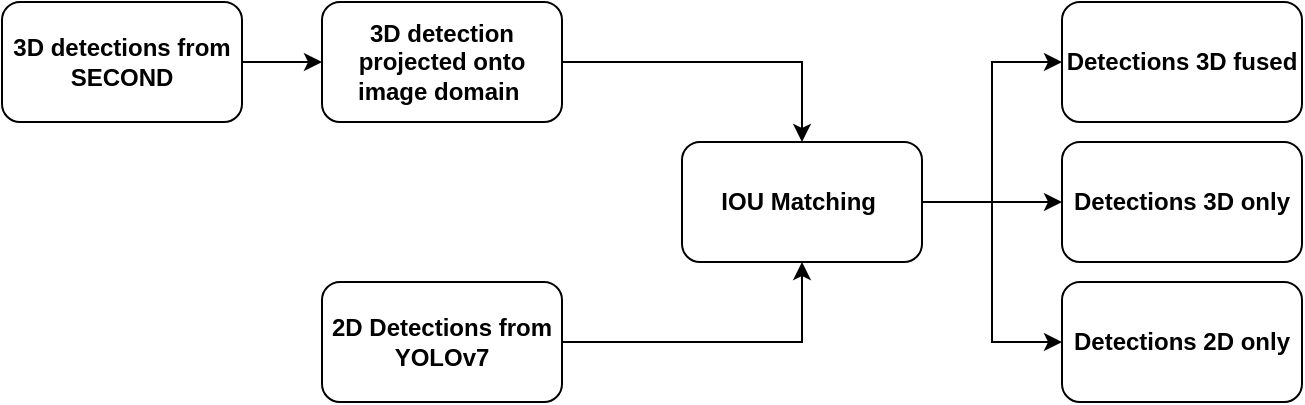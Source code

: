 <mxfile version="22.0.0" type="github">
  <diagram name="Page-1" id="1zDlA2JxuWpXYPMDUVVL">
    <mxGraphModel dx="1138" dy="751" grid="1" gridSize="10" guides="1" tooltips="1" connect="1" arrows="1" fold="1" page="1" pageScale="1" pageWidth="850" pageHeight="1100" math="0" shadow="0">
      <root>
        <mxCell id="0" />
        <mxCell id="1" parent="0" />
        <mxCell id="KCtC4ts-CRCc6Swi7QtN-26" value="" style="edgeStyle=orthogonalEdgeStyle;rounded=0;orthogonalLoop=1;jettySize=auto;html=1;" edge="1" parent="1" source="KCtC4ts-CRCc6Swi7QtN-1" target="KCtC4ts-CRCc6Swi7QtN-24">
          <mxGeometry relative="1" as="geometry" />
        </mxCell>
        <mxCell id="KCtC4ts-CRCc6Swi7QtN-1" value="3D detections from SECOND" style="rounded=1;whiteSpace=wrap;html=1;shadow=0;strokeColor=#000000;fontStyle=1" vertex="1" parent="1">
          <mxGeometry x="120" y="170" width="120" height="60" as="geometry" />
        </mxCell>
        <mxCell id="KCtC4ts-CRCc6Swi7QtN-6" style="edgeStyle=orthogonalEdgeStyle;rounded=0;orthogonalLoop=1;jettySize=auto;html=1;exitX=1;exitY=0.5;exitDx=0;exitDy=0;entryX=0.5;entryY=1;entryDx=0;entryDy=0;shadow=0;strokeColor=#000000;fontStyle=1" edge="1" parent="1" source="KCtC4ts-CRCc6Swi7QtN-2" target="KCtC4ts-CRCc6Swi7QtN-4">
          <mxGeometry relative="1" as="geometry" />
        </mxCell>
        <mxCell id="KCtC4ts-CRCc6Swi7QtN-2" value="2D Detections from YOLOv7" style="rounded=1;whiteSpace=wrap;html=1;shadow=0;strokeColor=#000000;fontStyle=1" vertex="1" parent="1">
          <mxGeometry x="280" y="310" width="120" height="60" as="geometry" />
        </mxCell>
        <mxCell id="KCtC4ts-CRCc6Swi7QtN-15" style="edgeStyle=orthogonalEdgeStyle;rounded=0;orthogonalLoop=1;jettySize=auto;html=1;exitX=1;exitY=0.5;exitDx=0;exitDy=0;entryX=0;entryY=0.5;entryDx=0;entryDy=0;shadow=0;strokeColor=#000000;fontStyle=1" edge="1" parent="1" source="KCtC4ts-CRCc6Swi7QtN-4" target="KCtC4ts-CRCc6Swi7QtN-8">
          <mxGeometry relative="1" as="geometry" />
        </mxCell>
        <mxCell id="KCtC4ts-CRCc6Swi7QtN-16" style="edgeStyle=orthogonalEdgeStyle;rounded=0;orthogonalLoop=1;jettySize=auto;html=1;entryX=0;entryY=0.5;entryDx=0;entryDy=0;shadow=0;strokeColor=#000000;fontStyle=1" edge="1" parent="1" source="KCtC4ts-CRCc6Swi7QtN-4" target="KCtC4ts-CRCc6Swi7QtN-7">
          <mxGeometry relative="1" as="geometry" />
        </mxCell>
        <mxCell id="KCtC4ts-CRCc6Swi7QtN-17" style="edgeStyle=orthogonalEdgeStyle;rounded=0;orthogonalLoop=1;jettySize=auto;html=1;entryX=0;entryY=0.5;entryDx=0;entryDy=0;shadow=0;strokeColor=#000000;fontStyle=1" edge="1" parent="1" source="KCtC4ts-CRCc6Swi7QtN-4" target="KCtC4ts-CRCc6Swi7QtN-13">
          <mxGeometry relative="1" as="geometry" />
        </mxCell>
        <mxCell id="KCtC4ts-CRCc6Swi7QtN-4" value="IOU Matching&amp;nbsp;" style="rounded=1;whiteSpace=wrap;html=1;shadow=0;strokeColor=#000000;fontStyle=1" vertex="1" parent="1">
          <mxGeometry x="460" y="240" width="120" height="60" as="geometry" />
        </mxCell>
        <mxCell id="KCtC4ts-CRCc6Swi7QtN-7" value="Detections 3D fused" style="rounded=1;whiteSpace=wrap;html=1;shadow=0;strokeColor=#000000;fontStyle=1" vertex="1" parent="1">
          <mxGeometry x="650" y="170" width="120" height="60" as="geometry" />
        </mxCell>
        <mxCell id="KCtC4ts-CRCc6Swi7QtN-8" value="Detections 3D only" style="rounded=1;whiteSpace=wrap;html=1;shadow=0;strokeColor=#000000;fontStyle=1" vertex="1" parent="1">
          <mxGeometry x="650" y="240" width="120" height="60" as="geometry" />
        </mxCell>
        <mxCell id="KCtC4ts-CRCc6Swi7QtN-13" value="Detections 2D only" style="rounded=1;whiteSpace=wrap;html=1;shadow=0;strokeColor=#000000;fontStyle=1" vertex="1" parent="1">
          <mxGeometry x="650" y="310" width="120" height="60" as="geometry" />
        </mxCell>
        <mxCell id="KCtC4ts-CRCc6Swi7QtN-27" style="edgeStyle=orthogonalEdgeStyle;rounded=0;orthogonalLoop=1;jettySize=auto;html=1;" edge="1" parent="1" source="KCtC4ts-CRCc6Swi7QtN-24" target="KCtC4ts-CRCc6Swi7QtN-4">
          <mxGeometry relative="1" as="geometry" />
        </mxCell>
        <mxCell id="KCtC4ts-CRCc6Swi7QtN-24" value="3D detection projected onto image domain&amp;nbsp;" style="rounded=1;whiteSpace=wrap;html=1;fontStyle=1" vertex="1" parent="1">
          <mxGeometry x="280" y="170" width="120" height="60" as="geometry" />
        </mxCell>
      </root>
    </mxGraphModel>
  </diagram>
</mxfile>
